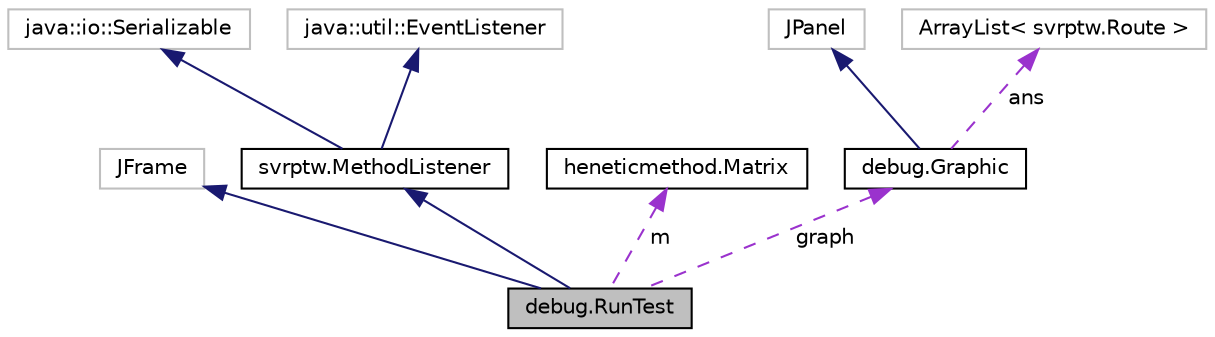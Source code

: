 digraph "debug.RunTest"
{
  edge [fontname="Helvetica",fontsize="10",labelfontname="Helvetica",labelfontsize="10"];
  node [fontname="Helvetica",fontsize="10",shape=record];
  Node1 [label="debug.RunTest",height=0.2,width=0.4,color="black", fillcolor="grey75", style="filled", fontcolor="black"];
  Node2 -> Node1 [dir="back",color="midnightblue",fontsize="10",style="solid",fontname="Helvetica"];
  Node2 [label="JFrame",height=0.2,width=0.4,color="grey75", fillcolor="white", style="filled"];
  Node3 -> Node1 [dir="back",color="midnightblue",fontsize="10",style="solid",fontname="Helvetica"];
  Node3 [label="svrptw.MethodListener",height=0.2,width=0.4,color="black", fillcolor="white", style="filled",URL="$interfacesvrptw_1_1_method_listener.html"];
  Node4 -> Node3 [dir="back",color="midnightblue",fontsize="10",style="solid",fontname="Helvetica"];
  Node4 [label="java::io::Serializable",height=0.2,width=0.4,color="grey75", fillcolor="white", style="filled"];
  Node5 -> Node3 [dir="back",color="midnightblue",fontsize="10",style="solid",fontname="Helvetica"];
  Node5 [label="java::util::EventListener",height=0.2,width=0.4,color="grey75", fillcolor="white", style="filled"];
  Node6 -> Node1 [dir="back",color="darkorchid3",fontsize="10",style="dashed",label=" m" ,fontname="Helvetica"];
  Node6 [label="heneticmethod.Matrix",height=0.2,width=0.4,color="black", fillcolor="white", style="filled",URL="$classheneticmethod_1_1_matrix.html"];
  Node7 -> Node1 [dir="back",color="darkorchid3",fontsize="10",style="dashed",label=" graph" ,fontname="Helvetica"];
  Node7 [label="debug.Graphic",height=0.2,width=0.4,color="black", fillcolor="white", style="filled",URL="$classdebug_1_1_graphic.html"];
  Node8 -> Node7 [dir="back",color="midnightblue",fontsize="10",style="solid",fontname="Helvetica"];
  Node8 [label="JPanel",height=0.2,width=0.4,color="grey75", fillcolor="white", style="filled"];
  Node9 -> Node7 [dir="back",color="darkorchid3",fontsize="10",style="dashed",label=" ans" ,fontname="Helvetica"];
  Node9 [label="ArrayList\< svrptw.Route \>",height=0.2,width=0.4,color="grey75", fillcolor="white", style="filled"];
}
